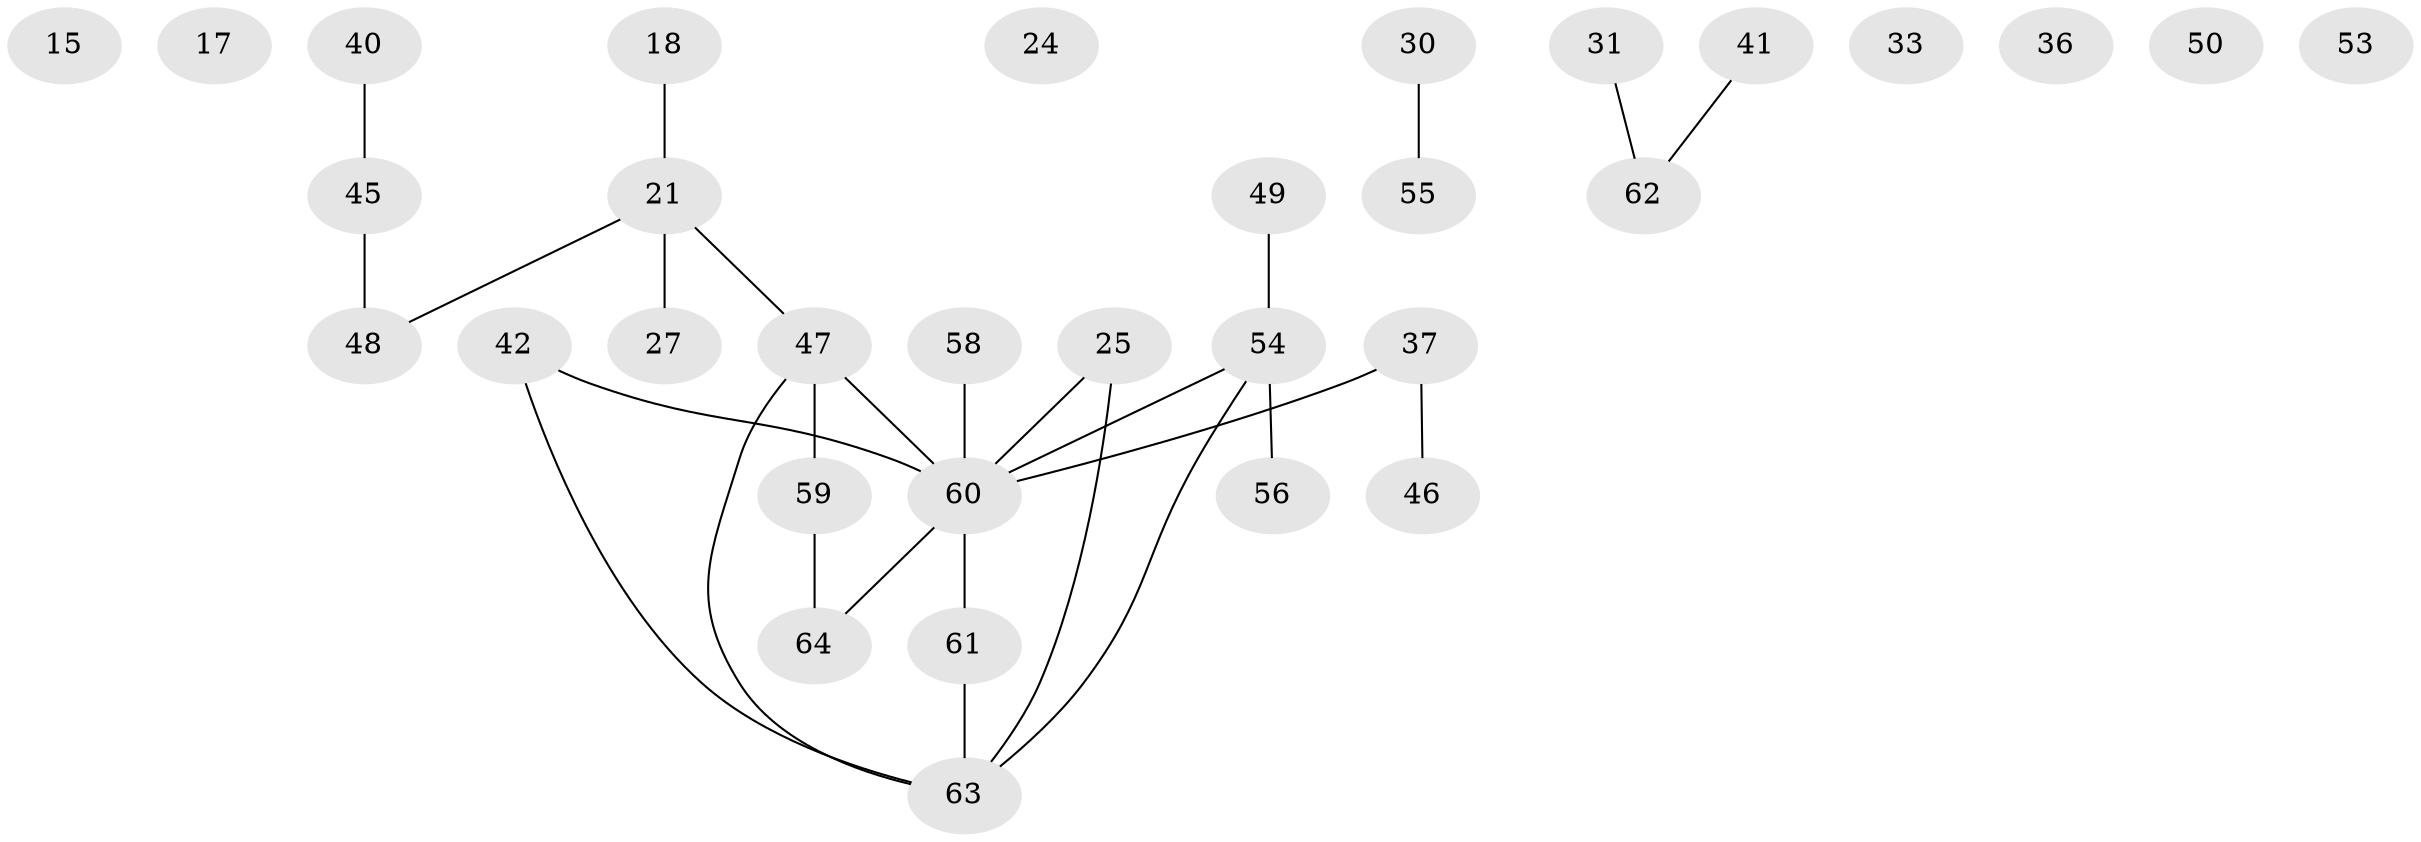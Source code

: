 // original degree distribution, {1: 0.3125, 2: 0.34375, 3: 0.15625, 0: 0.0625, 4: 0.078125, 5: 0.03125, 6: 0.015625}
// Generated by graph-tools (version 1.1) at 2025/40/03/09/25 04:40:31]
// undirected, 32 vertices, 27 edges
graph export_dot {
graph [start="1"]
  node [color=gray90,style=filled];
  15;
  17 [super="+8"];
  18;
  21;
  24;
  25 [super="+9"];
  27;
  30;
  31;
  33 [super="+7"];
  36;
  37;
  40;
  41;
  42 [super="+19"];
  45;
  46;
  47 [super="+34"];
  48;
  49;
  50;
  53 [super="+2"];
  54 [super="+35+20+44"];
  55 [super="+11"];
  56 [super="+3+38"];
  58;
  59;
  60 [super="+14+51+57+52"];
  61 [super="+43"];
  62;
  63 [super="+32"];
  64;
  18 -- 21;
  21 -- 27;
  21 -- 48;
  21 -- 47;
  25 -- 63;
  25 -- 60;
  30 -- 55;
  31 -- 62;
  37 -- 46;
  37 -- 60;
  40 -- 45;
  41 -- 62;
  42 -- 63;
  42 -- 60;
  45 -- 48;
  47 -- 63 [weight=2];
  47 -- 59;
  47 -- 60;
  49 -- 54;
  54 -- 63;
  54 -- 56 [weight=2];
  54 -- 60;
  58 -- 60;
  59 -- 64;
  60 -- 64;
  60 -- 61 [weight=4];
  61 -- 63 [weight=2];
}
